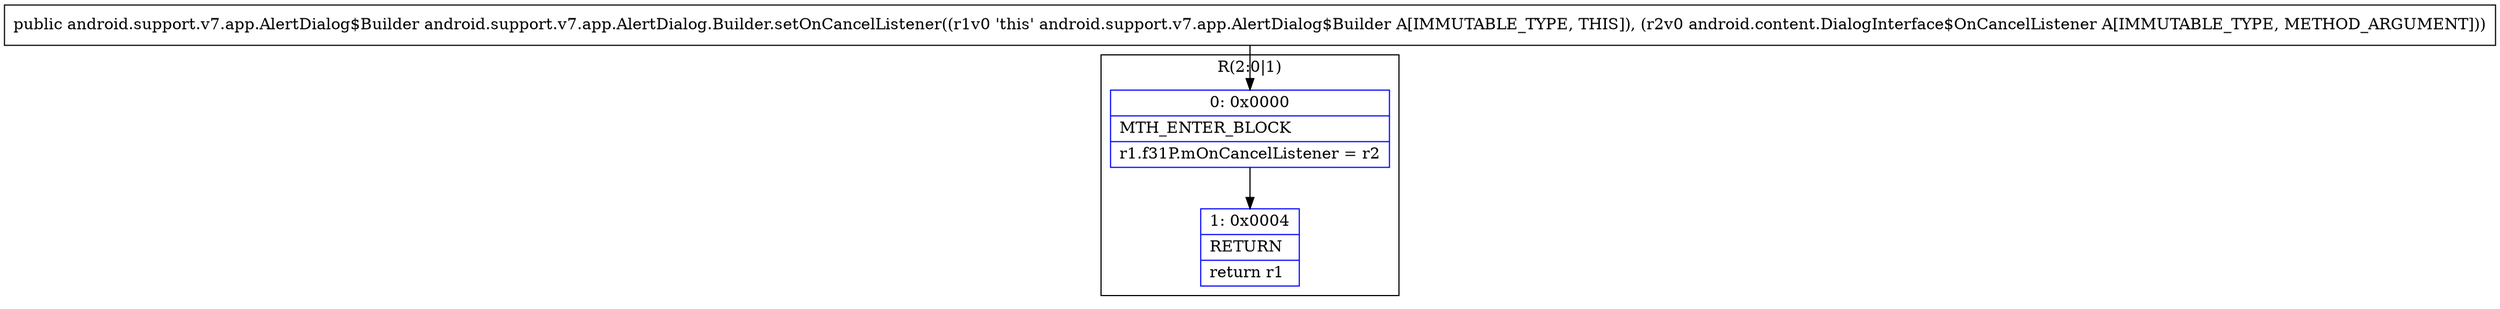 digraph "CFG forandroid.support.v7.app.AlertDialog.Builder.setOnCancelListener(Landroid\/content\/DialogInterface$OnCancelListener;)Landroid\/support\/v7\/app\/AlertDialog$Builder;" {
subgraph cluster_Region_172491574 {
label = "R(2:0|1)";
node [shape=record,color=blue];
Node_0 [shape=record,label="{0\:\ 0x0000|MTH_ENTER_BLOCK\l|r1.f31P.mOnCancelListener = r2\l}"];
Node_1 [shape=record,label="{1\:\ 0x0004|RETURN\l|return r1\l}"];
}
MethodNode[shape=record,label="{public android.support.v7.app.AlertDialog$Builder android.support.v7.app.AlertDialog.Builder.setOnCancelListener((r1v0 'this' android.support.v7.app.AlertDialog$Builder A[IMMUTABLE_TYPE, THIS]), (r2v0 android.content.DialogInterface$OnCancelListener A[IMMUTABLE_TYPE, METHOD_ARGUMENT])) }"];
MethodNode -> Node_0;
Node_0 -> Node_1;
}

